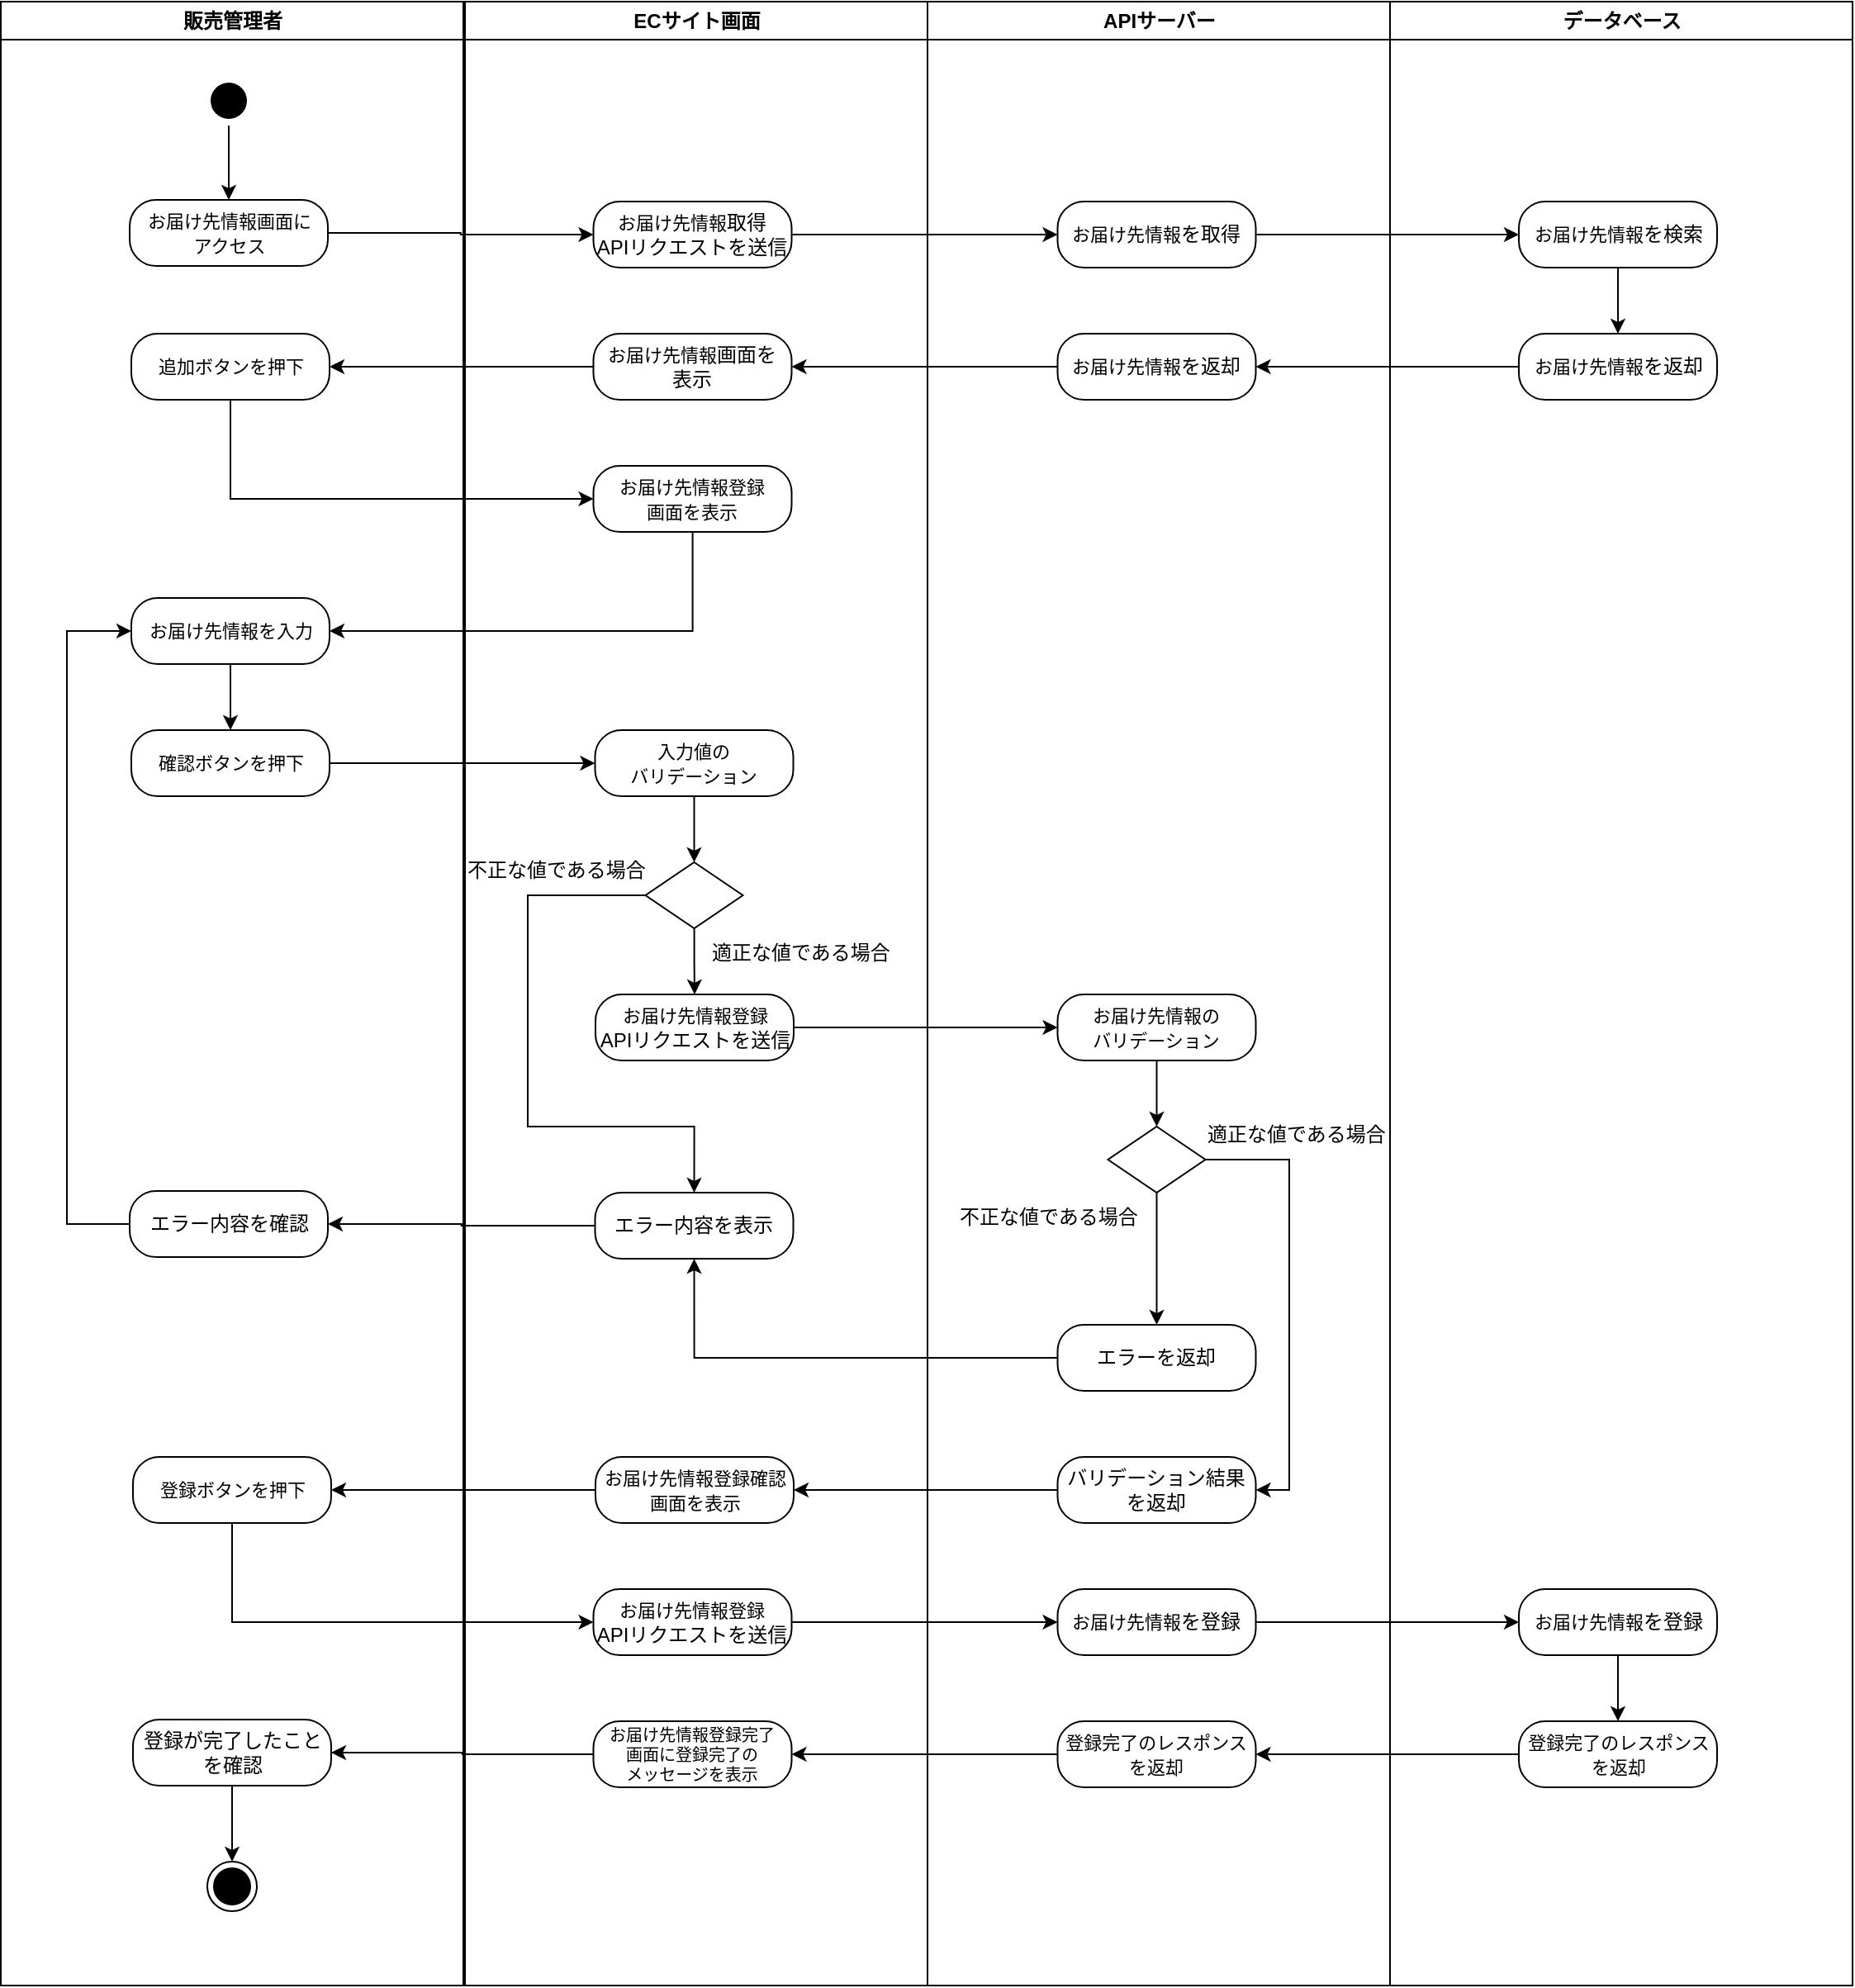 <mxfile version="24.4.4" type="google">
  <diagram name="Page-1" id="e7e014a7-5840-1c2e-5031-d8a46d1fe8dd">
    <mxGraphModel grid="0" page="0" gridSize="10" guides="1" tooltips="1" connect="1" arrows="1" fold="1" pageScale="1" pageWidth="1169" pageHeight="826" background="none" math="0" shadow="0">
      <root>
        <mxCell id="0" />
        <mxCell id="1" parent="0" />
        <mxCell id="2" value="販売管理者" style="swimlane;whiteSpace=wrap" vertex="1" parent="1">
          <mxGeometry x="160.5" y="39" width="280" height="1201" as="geometry" />
        </mxCell>
        <mxCell id="jm9fpF-__gH5ew6w-gA--67" style="edgeStyle=orthogonalEdgeStyle;rounded=0;orthogonalLoop=1;jettySize=auto;html=1;entryX=0.5;entryY=0;entryDx=0;entryDy=0;" edge="1" parent="2" source="5" target="jm9fpF-__gH5ew6w-gA--20">
          <mxGeometry relative="1" as="geometry" />
        </mxCell>
        <mxCell id="5" value="" style="ellipse;shape=startState;fillColor=#000000;strokeColor=none;" vertex="1" parent="2">
          <mxGeometry x="123" y="45" width="30" height="30" as="geometry" />
        </mxCell>
        <mxCell id="jm9fpF-__gH5ew6w-gA--20" value="&lt;font style=&quot;font-size: 11px;&quot;&gt;お届け先情報画面に&lt;/font&gt;&lt;div&gt;&lt;font style=&quot;font-size: 11px;&quot;&gt;アクセス&lt;/font&gt;&lt;/div&gt;" style="rounded=1;whiteSpace=wrap;html=1;arcSize=40;" vertex="1" parent="2">
          <mxGeometry x="78" y="120" width="120" height="40" as="geometry" />
        </mxCell>
        <mxCell id="jm9fpF-__gH5ew6w-gA--23" value="&lt;span style=&quot;font-size: 11px;&quot;&gt;追加ボタンを押下&lt;/span&gt;" style="rounded=1;whiteSpace=wrap;html=1;arcSize=40;" vertex="1" parent="2">
          <mxGeometry x="79" y="201" width="120" height="40" as="geometry" />
        </mxCell>
        <mxCell id="3cqifMoIhlbB1kRxvU-v-34" style="edgeStyle=orthogonalEdgeStyle;rounded=0;orthogonalLoop=1;jettySize=auto;html=1;entryX=0;entryY=0.5;entryDx=0;entryDy=0;" edge="1" parent="2" source="jm9fpF-__gH5ew6w-gA--41" target="3cqifMoIhlbB1kRxvU-v-18">
          <mxGeometry relative="1" as="geometry">
            <Array as="points">
              <mxPoint x="40" y="740" />
              <mxPoint x="40" y="381" />
            </Array>
          </mxGeometry>
        </mxCell>
        <mxCell id="jm9fpF-__gH5ew6w-gA--41" value="&lt;font style=&quot;font-size: 12px;&quot;&gt;エラー内容を確認&lt;/font&gt;" style="rounded=1;whiteSpace=wrap;html=1;arcSize=40;" vertex="1" parent="2">
          <mxGeometry x="78" y="720" width="120" height="40" as="geometry" />
        </mxCell>
        <mxCell id="jm9fpF-__gH5ew6w-gA--69" style="edgeStyle=orthogonalEdgeStyle;rounded=0;orthogonalLoop=1;jettySize=auto;html=1;entryX=0.5;entryY=0;entryDx=0;entryDy=0;" edge="1" parent="2" source="jm9fpF-__gH5ew6w-gA--65" target="jm9fpF-__gH5ew6w-gA--68">
          <mxGeometry relative="1" as="geometry" />
        </mxCell>
        <mxCell id="jm9fpF-__gH5ew6w-gA--65" value="登録が完了したことを確認" style="rounded=1;whiteSpace=wrap;html=1;arcSize=40;" vertex="1" parent="2">
          <mxGeometry x="80" y="1040" width="120" height="40" as="geometry" />
        </mxCell>
        <mxCell id="jm9fpF-__gH5ew6w-gA--68" value="" style="ellipse;html=1;shape=endState;fillColor=#000000;strokeColor=default;" vertex="1" parent="2">
          <mxGeometry x="125" y="1126" width="30" height="30" as="geometry" />
        </mxCell>
        <mxCell id="3cqifMoIhlbB1kRxvU-v-32" style="edgeStyle=orthogonalEdgeStyle;rounded=0;orthogonalLoop=1;jettySize=auto;html=1;entryX=0.5;entryY=0;entryDx=0;entryDy=0;" edge="1" parent="2" source="3cqifMoIhlbB1kRxvU-v-18" target="3cqifMoIhlbB1kRxvU-v-20">
          <mxGeometry relative="1" as="geometry" />
        </mxCell>
        <mxCell id="3cqifMoIhlbB1kRxvU-v-18" value="&lt;span style=&quot;font-size: 11px;&quot;&gt;お届け先情報を入力&lt;/span&gt;" style="rounded=1;whiteSpace=wrap;html=1;arcSize=40;" vertex="1" parent="2">
          <mxGeometry x="79" y="361" width="120" height="40" as="geometry" />
        </mxCell>
        <mxCell id="3cqifMoIhlbB1kRxvU-v-20" value="&lt;span style=&quot;font-size: 11px;&quot;&gt;確認ボタンを押下&lt;/span&gt;" style="rounded=1;whiteSpace=wrap;html=1;arcSize=40;" vertex="1" parent="2">
          <mxGeometry x="79" y="441" width="120" height="40" as="geometry" />
        </mxCell>
        <mxCell id="3cqifMoIhlbB1kRxvU-v-24" value="&lt;span style=&quot;font-size: 11px;&quot;&gt;登録ボタンを押下&lt;/span&gt;" style="rounded=1;whiteSpace=wrap;html=1;arcSize=40;" vertex="1" parent="2">
          <mxGeometry x="80" y="881" width="120" height="40" as="geometry" />
        </mxCell>
        <mxCell id="3" value="ECサイト画面" style="swimlane;whiteSpace=wrap;startSize=23;" vertex="1" parent="1">
          <mxGeometry x="441.5" y="39" width="280" height="1201" as="geometry" />
        </mxCell>
        <mxCell id="jm9fpF-__gH5ew6w-gA--21" value="&lt;div&gt;&lt;span style=&quot;font-size: 11px; background-color: initial;&quot;&gt;お届け先情報&lt;/span&gt;取得&lt;/div&gt;APIリクエストを送信" style="rounded=1;whiteSpace=wrap;html=1;arcSize=40;" vertex="1" parent="3">
          <mxGeometry x="77.75" y="121" width="120" height="40" as="geometry" />
        </mxCell>
        <mxCell id="jm9fpF-__gH5ew6w-gA--26" value="&lt;span style=&quot;font-size: 11px;&quot;&gt;お届け先情報登録&lt;/span&gt;&lt;div&gt;&lt;span style=&quot;font-size: 11px;&quot;&gt;画面を&lt;/span&gt;&lt;span style=&quot;font-size: 11px; background-color: initial;&quot;&gt;表示&lt;/span&gt;&lt;/div&gt;" style="rounded=1;whiteSpace=wrap;html=1;arcSize=40;" vertex="1" parent="3">
          <mxGeometry x="77.75" y="281" width="120" height="40" as="geometry" />
        </mxCell>
        <mxCell id="jm9fpF-__gH5ew6w-gA--35" style="edgeStyle=orthogonalEdgeStyle;rounded=0;orthogonalLoop=1;jettySize=auto;html=1;entryX=0.5;entryY=0;entryDx=0;entryDy=0;" edge="1" parent="3" source="jm9fpF-__gH5ew6w-gA--31" target="jm9fpF-__gH5ew6w-gA--32">
          <mxGeometry relative="1" as="geometry" />
        </mxCell>
        <mxCell id="jm9fpF-__gH5ew6w-gA--31" value="&lt;span style=&quot;font-size: 11px;&quot;&gt;入力値の&lt;/span&gt;&lt;div&gt;&lt;span style=&quot;font-size: 11px;&quot;&gt;バリデーション&lt;/span&gt;&lt;/div&gt;" style="rounded=1;whiteSpace=wrap;html=1;arcSize=40;" vertex="1" parent="3">
          <mxGeometry x="78.75" y="441" width="120" height="40" as="geometry" />
        </mxCell>
        <mxCell id="5-VuOnmddn5Kc5zJFQEK-48" style="edgeStyle=orthogonalEdgeStyle;rounded=0;orthogonalLoop=1;jettySize=auto;html=1;entryX=0.5;entryY=0;entryDx=0;entryDy=0;exitX=0;exitY=0.5;exitDx=0;exitDy=0;" edge="1" parent="3" source="jm9fpF-__gH5ew6w-gA--32" target="jm9fpF-__gH5ew6w-gA--40">
          <mxGeometry relative="1" as="geometry">
            <Array as="points">
              <mxPoint x="38" y="541" />
              <mxPoint x="38" y="681" />
              <mxPoint x="139" y="681" />
            </Array>
          </mxGeometry>
        </mxCell>
        <mxCell id="5-VuOnmddn5Kc5zJFQEK-49" style="edgeStyle=orthogonalEdgeStyle;rounded=0;orthogonalLoop=1;jettySize=auto;html=1;entryX=0.5;entryY=0;entryDx=0;entryDy=0;" edge="1" parent="3" source="jm9fpF-__gH5ew6w-gA--32" target="5-VuOnmddn5Kc5zJFQEK-44">
          <mxGeometry relative="1" as="geometry" />
        </mxCell>
        <mxCell id="jm9fpF-__gH5ew6w-gA--32" value="" style="rhombus;whiteSpace=wrap;html=1;" vertex="1" parent="3">
          <mxGeometry x="109.25" y="521" width="59" height="40" as="geometry" />
        </mxCell>
        <mxCell id="jm9fpF-__gH5ew6w-gA--36" value="適正な値である場合" style="text;html=1;align=center;verticalAlign=middle;whiteSpace=wrap;rounded=0;" vertex="1" parent="3">
          <mxGeometry x="148.5" y="561" width="110" height="30" as="geometry" />
        </mxCell>
        <mxCell id="jm9fpF-__gH5ew6w-gA--37" value="不正な値である場合" style="text;html=1;align=center;verticalAlign=middle;whiteSpace=wrap;rounded=0;" vertex="1" parent="3">
          <mxGeometry y="511" width="110" height="30" as="geometry" />
        </mxCell>
        <mxCell id="jm9fpF-__gH5ew6w-gA--40" value="&lt;font style=&quot;font-size: 12px;&quot;&gt;エラー内容を表示&lt;/font&gt;" style="rounded=1;whiteSpace=wrap;html=1;arcSize=40;" vertex="1" parent="3">
          <mxGeometry x="78.75" y="721" width="120" height="40" as="geometry" />
        </mxCell>
        <mxCell id="jm9fpF-__gH5ew6w-gA--64" value="&lt;font style=&quot;font-size: 10px;&quot;&gt;&lt;font style=&quot;font-size: 10px;&quot;&gt;お届け先情報登録完了&lt;/font&gt;&lt;/font&gt;&lt;div&gt;&lt;font style=&quot;font-size: 10px;&quot;&gt;&lt;font style=&quot;font-size: 10px;&quot;&gt;画面に登録&lt;/font&gt;&lt;span style=&quot;background-color: initial; font-size: 10px;&quot;&gt;完了の&lt;/span&gt;&lt;/font&gt;&lt;div style=&quot;font-size: 10px;&quot;&gt;&lt;font style=&quot;font-size: 10px;&quot;&gt;メッセージを表示&lt;/font&gt;&lt;/div&gt;&lt;/div&gt;" style="rounded=1;whiteSpace=wrap;html=1;arcSize=40;fontSize=10;" vertex="1" parent="3">
          <mxGeometry x="77.75" y="1041" width="120" height="40" as="geometry" />
        </mxCell>
        <mxCell id="5-VuOnmddn5Kc5zJFQEK-44" value="&lt;div&gt;&lt;font style=&quot;font-size: 12px;&quot;&gt;&lt;span style=&quot;font-size: 11px; background-color: initial;&quot;&gt;お届け先情報登録&lt;/span&gt;&lt;/font&gt;&lt;/div&gt;&lt;font style=&quot;font-size: 12px;&quot;&gt;APIリクエストを送信&lt;/font&gt;" style="rounded=1;whiteSpace=wrap;html=1;arcSize=40;" vertex="1" parent="3">
          <mxGeometry x="79" y="601" width="120" height="40" as="geometry" />
        </mxCell>
        <mxCell id="3cqifMoIhlbB1kRxvU-v-12" value="&lt;div&gt;&lt;span style=&quot;font-size: 11px; background-color: initial;&quot;&gt;お届け先情報&lt;/span&gt;画面を&lt;/div&gt;&lt;div&gt;表示&lt;/div&gt;" style="rounded=1;whiteSpace=wrap;html=1;arcSize=40;" vertex="1" parent="3">
          <mxGeometry x="77.75" y="201" width="120" height="40" as="geometry" />
        </mxCell>
        <mxCell id="3cqifMoIhlbB1kRxvU-v-22" value="&lt;span style=&quot;font-size: 11px;&quot;&gt;お届け先情報登録&lt;/span&gt;&lt;span style=&quot;font-size: 11px;&quot;&gt;確認&lt;/span&gt;&lt;div&gt;&lt;span style=&quot;font-size: 11px;&quot;&gt;画面を&lt;/span&gt;&lt;span style=&quot;font-size: 11px; background-color: initial;&quot;&gt;表示&lt;/span&gt;&lt;/div&gt;" style="rounded=1;whiteSpace=wrap;html=1;arcSize=40;" vertex="1" parent="3">
          <mxGeometry x="79" y="881" width="120" height="40" as="geometry" />
        </mxCell>
        <mxCell id="3cqifMoIhlbB1kRxvU-v-25" value="&lt;div&gt;&lt;font style=&quot;font-size: 12px;&quot;&gt;&lt;span style=&quot;font-size: 11px; background-color: initial;&quot;&gt;お届け先情報登録&lt;/span&gt;&lt;/font&gt;&lt;/div&gt;&lt;font style=&quot;font-size: 12px;&quot;&gt;APIリクエストを送信&lt;/font&gt;" style="rounded=1;whiteSpace=wrap;html=1;arcSize=40;" vertex="1" parent="3">
          <mxGeometry x="77.75" y="961" width="120" height="40" as="geometry" />
        </mxCell>
        <mxCell id="jm9fpF-__gH5ew6w-gA--10" value="APIサーバー" style="swimlane;whiteSpace=wrap;startSize=23;" vertex="1" parent="1">
          <mxGeometry x="721.5" y="39" width="280" height="1201" as="geometry" />
        </mxCell>
        <mxCell id="jm9fpF-__gH5ew6w-gA--48" style="edgeStyle=orthogonalEdgeStyle;rounded=0;orthogonalLoop=1;jettySize=auto;html=1;entryX=0.5;entryY=0;entryDx=0;entryDy=0;" edge="1" parent="jm9fpF-__gH5ew6w-gA--10" source="jm9fpF-__gH5ew6w-gA--45" target="jm9fpF-__gH5ew6w-gA--47">
          <mxGeometry relative="1" as="geometry" />
        </mxCell>
        <mxCell id="jm9fpF-__gH5ew6w-gA--45" value="&lt;span style=&quot;font-size: 11px;&quot;&gt;お届け先情報&lt;/span&gt;&lt;span style=&quot;font-size: 11px;&quot;&gt;の&lt;/span&gt;&lt;div&gt;&lt;span style=&quot;font-size: 11px;&quot;&gt;バリデーション&lt;/span&gt;&lt;/div&gt;" style="rounded=1;whiteSpace=wrap;html=1;arcSize=40;" vertex="1" parent="jm9fpF-__gH5ew6w-gA--10">
          <mxGeometry x="78.75" y="601" width="120" height="40" as="geometry" />
        </mxCell>
        <mxCell id="jm9fpF-__gH5ew6w-gA--51" style="edgeStyle=orthogonalEdgeStyle;rounded=0;orthogonalLoop=1;jettySize=auto;html=1;entryX=0.5;entryY=0;entryDx=0;entryDy=0;" edge="1" parent="jm9fpF-__gH5ew6w-gA--10" source="jm9fpF-__gH5ew6w-gA--47" target="jm9fpF-__gH5ew6w-gA--49">
          <mxGeometry relative="1" as="geometry" />
        </mxCell>
        <mxCell id="3cqifMoIhlbB1kRxvU-v-21" style="edgeStyle=orthogonalEdgeStyle;rounded=0;orthogonalLoop=1;jettySize=auto;html=1;entryX=1;entryY=0.5;entryDx=0;entryDy=0;" edge="1" parent="jm9fpF-__gH5ew6w-gA--10" source="jm9fpF-__gH5ew6w-gA--47" target="jm9fpF-__gH5ew6w-gA--50">
          <mxGeometry relative="1" as="geometry">
            <Array as="points">
              <mxPoint x="219" y="701" />
              <mxPoint x="219" y="901" />
            </Array>
          </mxGeometry>
        </mxCell>
        <mxCell id="jm9fpF-__gH5ew6w-gA--47" value="" style="rhombus;whiteSpace=wrap;html=1;" vertex="1" parent="jm9fpF-__gH5ew6w-gA--10">
          <mxGeometry x="109.25" y="681" width="59" height="40" as="geometry" />
        </mxCell>
        <mxCell id="jm9fpF-__gH5ew6w-gA--49" value="&lt;font style=&quot;font-size: 12px;&quot;&gt;エラーを返却&lt;/font&gt;" style="rounded=1;whiteSpace=wrap;html=1;arcSize=40;" vertex="1" parent="jm9fpF-__gH5ew6w-gA--10">
          <mxGeometry x="78.75" y="801" width="120" height="40" as="geometry" />
        </mxCell>
        <mxCell id="jm9fpF-__gH5ew6w-gA--50" value="&lt;font style=&quot;font-size: 12px;&quot;&gt;バリデーション結果を返却&lt;/font&gt;" style="rounded=1;whiteSpace=wrap;html=1;arcSize=40;" vertex="1" parent="jm9fpF-__gH5ew6w-gA--10">
          <mxGeometry x="78.75" y="881" width="120" height="40" as="geometry" />
        </mxCell>
        <mxCell id="jm9fpF-__gH5ew6w-gA--54" value="適正な値である場合" style="text;html=1;align=center;verticalAlign=middle;whiteSpace=wrap;rounded=0;" vertex="1" parent="jm9fpF-__gH5ew6w-gA--10">
          <mxGeometry x="168.25" y="671" width="110" height="30" as="geometry" />
        </mxCell>
        <mxCell id="jm9fpF-__gH5ew6w-gA--55" value="不正な値である場合" style="text;html=1;align=center;verticalAlign=middle;whiteSpace=wrap;rounded=0;" vertex="1" parent="jm9fpF-__gH5ew6w-gA--10">
          <mxGeometry x="18.5" y="721" width="110" height="30" as="geometry" />
        </mxCell>
        <mxCell id="jm9fpF-__gH5ew6w-gA--59" value="&lt;span style=&quot;font-size: 11px;&quot;&gt;登録完了のレスポンス&lt;/span&gt;&lt;div&gt;&lt;span style=&quot;font-size: 11px;&quot;&gt;を返却&lt;/span&gt;&lt;/div&gt;" style="rounded=1;whiteSpace=wrap;html=1;arcSize=40;" vertex="1" parent="jm9fpF-__gH5ew6w-gA--10">
          <mxGeometry x="78.75" y="1041" width="120" height="40" as="geometry" />
        </mxCell>
        <mxCell id="3cqifMoIhlbB1kRxvU-v-6" value="&lt;div&gt;&lt;span style=&quot;font-size: 11px; background-color: initial;&quot;&gt;お届け先情報&lt;/span&gt;を取得&lt;/div&gt;" style="rounded=1;whiteSpace=wrap;html=1;arcSize=40;" vertex="1" parent="jm9fpF-__gH5ew6w-gA--10">
          <mxGeometry x="78.75" y="121" width="120" height="40" as="geometry" />
        </mxCell>
        <mxCell id="3cqifMoIhlbB1kRxvU-v-11" value="&lt;div&gt;&lt;span style=&quot;font-size: 11px; background-color: initial;&quot;&gt;お届け先情報&lt;/span&gt;を返却&lt;/div&gt;" style="rounded=1;whiteSpace=wrap;html=1;arcSize=40;" vertex="1" parent="jm9fpF-__gH5ew6w-gA--10">
          <mxGeometry x="78.75" y="201" width="120" height="40" as="geometry" />
        </mxCell>
        <mxCell id="3cqifMoIhlbB1kRxvU-v-26" value="&lt;font style=&quot;font-size: 12px;&quot;&gt;&lt;span style=&quot;font-size: 11px;&quot;&gt;お届け先情報&lt;/span&gt;を登録&lt;/font&gt;" style="rounded=1;whiteSpace=wrap;html=1;arcSize=40;" vertex="1" parent="jm9fpF-__gH5ew6w-gA--10">
          <mxGeometry x="78.75" y="961" width="120" height="40" as="geometry" />
        </mxCell>
        <mxCell id="jm9fpF-__gH5ew6w-gA--15" value="データベース" style="swimlane;whiteSpace=wrap;startSize=23;" vertex="1" parent="1">
          <mxGeometry x="1001.5" y="39" width="280" height="1201" as="geometry" />
        </mxCell>
        <mxCell id="5-VuOnmddn5Kc5zJFQEK-53" style="edgeStyle=orthogonalEdgeStyle;rounded=0;orthogonalLoop=1;jettySize=auto;html=1;entryX=0.5;entryY=0;entryDx=0;entryDy=0;" edge="1" parent="jm9fpF-__gH5ew6w-gA--15" source="jm9fpF-__gH5ew6w-gA--19" target="5-VuOnmddn5Kc5zJFQEK-52">
          <mxGeometry relative="1" as="geometry" />
        </mxCell>
        <mxCell id="jm9fpF-__gH5ew6w-gA--19" value="&lt;font style=&quot;font-size: 12px;&quot;&gt;&lt;span style=&quot;font-size: 11px;&quot;&gt;お届け先情報&lt;/span&gt;を登録&lt;/font&gt;" style="rounded=1;whiteSpace=wrap;html=1;arcSize=40;" vertex="1" parent="jm9fpF-__gH5ew6w-gA--15">
          <mxGeometry x="78" y="961" width="120" height="40" as="geometry" />
        </mxCell>
        <mxCell id="5-VuOnmddn5Kc5zJFQEK-52" value="&lt;span style=&quot;font-size: 11px;&quot;&gt;登録完了のレスポンス&lt;/span&gt;&lt;div&gt;&lt;span style=&quot;font-size: 11px;&quot;&gt;を返却&lt;/span&gt;&lt;/div&gt;" style="rounded=1;whiteSpace=wrap;html=1;arcSize=40;" vertex="1" parent="jm9fpF-__gH5ew6w-gA--15">
          <mxGeometry x="78" y="1041" width="120" height="40" as="geometry" />
        </mxCell>
        <mxCell id="3cqifMoIhlbB1kRxvU-v-13" style="edgeStyle=orthogonalEdgeStyle;rounded=0;orthogonalLoop=1;jettySize=auto;html=1;entryX=0.5;entryY=0;entryDx=0;entryDy=0;" edge="1" parent="jm9fpF-__gH5ew6w-gA--15" source="3cqifMoIhlbB1kRxvU-v-7" target="3cqifMoIhlbB1kRxvU-v-10">
          <mxGeometry relative="1" as="geometry" />
        </mxCell>
        <mxCell id="3cqifMoIhlbB1kRxvU-v-7" value="&lt;div&gt;&lt;span style=&quot;font-size: 11px; background-color: initial;&quot;&gt;お届け先情報&lt;/span&gt;を検索&lt;/div&gt;" style="rounded=1;whiteSpace=wrap;html=1;arcSize=40;" vertex="1" parent="jm9fpF-__gH5ew6w-gA--15">
          <mxGeometry x="78" y="121" width="120" height="40" as="geometry" />
        </mxCell>
        <mxCell id="3cqifMoIhlbB1kRxvU-v-10" value="&lt;div&gt;&lt;span style=&quot;font-size: 11px; background-color: initial;&quot;&gt;お届け先情報&lt;/span&gt;を返却&lt;/div&gt;" style="rounded=1;whiteSpace=wrap;html=1;arcSize=40;" vertex="1" parent="jm9fpF-__gH5ew6w-gA--15">
          <mxGeometry x="78" y="201" width="120" height="40" as="geometry" />
        </mxCell>
        <mxCell id="jm9fpF-__gH5ew6w-gA--24" style="edgeStyle=orthogonalEdgeStyle;rounded=0;orthogonalLoop=1;jettySize=auto;html=1;entryX=0;entryY=0.5;entryDx=0;entryDy=0;" edge="1" parent="1" source="jm9fpF-__gH5ew6w-gA--20" target="jm9fpF-__gH5ew6w-gA--21">
          <mxGeometry relative="1" as="geometry" />
        </mxCell>
        <mxCell id="jm9fpF-__gH5ew6w-gA--43" style="edgeStyle=orthogonalEdgeStyle;rounded=0;orthogonalLoop=1;jettySize=auto;html=1;entryX=1;entryY=0.5;entryDx=0;entryDy=0;" edge="1" parent="1" source="jm9fpF-__gH5ew6w-gA--40" target="jm9fpF-__gH5ew6w-gA--41">
          <mxGeometry relative="1" as="geometry" />
        </mxCell>
        <mxCell id="jm9fpF-__gH5ew6w-gA--66" style="edgeStyle=orthogonalEdgeStyle;rounded=0;orthogonalLoop=1;jettySize=auto;html=1;entryX=1;entryY=0.5;entryDx=0;entryDy=0;" edge="1" parent="1" source="jm9fpF-__gH5ew6w-gA--64" target="jm9fpF-__gH5ew6w-gA--65">
          <mxGeometry relative="1" as="geometry" />
        </mxCell>
        <mxCell id="5-VuOnmddn5Kc5zJFQEK-45" style="edgeStyle=orthogonalEdgeStyle;rounded=0;orthogonalLoop=1;jettySize=auto;html=1;entryX=1;entryY=0.5;entryDx=0;entryDy=0;" edge="1" parent="1" source="jm9fpF-__gH5ew6w-gA--59" target="jm9fpF-__gH5ew6w-gA--64">
          <mxGeometry relative="1" as="geometry" />
        </mxCell>
        <mxCell id="5-VuOnmddn5Kc5zJFQEK-47" style="edgeStyle=orthogonalEdgeStyle;rounded=0;orthogonalLoop=1;jettySize=auto;html=1;entryX=0;entryY=0.5;entryDx=0;entryDy=0;" edge="1" parent="1" source="5-VuOnmddn5Kc5zJFQEK-44" target="jm9fpF-__gH5ew6w-gA--45">
          <mxGeometry relative="1" as="geometry" />
        </mxCell>
        <mxCell id="5-VuOnmddn5Kc5zJFQEK-50" style="edgeStyle=orthogonalEdgeStyle;rounded=0;orthogonalLoop=1;jettySize=auto;html=1;entryX=0.5;entryY=1;entryDx=0;entryDy=0;" edge="1" parent="1" source="jm9fpF-__gH5ew6w-gA--49" target="jm9fpF-__gH5ew6w-gA--40">
          <mxGeometry relative="1" as="geometry" />
        </mxCell>
        <mxCell id="5-VuOnmddn5Kc5zJFQEK-54" style="edgeStyle=orthogonalEdgeStyle;rounded=0;orthogonalLoop=1;jettySize=auto;html=1;entryX=1;entryY=0.5;entryDx=0;entryDy=0;" edge="1" parent="1" source="5-VuOnmddn5Kc5zJFQEK-52" target="jm9fpF-__gH5ew6w-gA--59">
          <mxGeometry relative="1" as="geometry" />
        </mxCell>
        <mxCell id="3cqifMoIhlbB1kRxvU-v-8" style="edgeStyle=orthogonalEdgeStyle;rounded=0;orthogonalLoop=1;jettySize=auto;html=1;entryX=0;entryY=0.5;entryDx=0;entryDy=0;" edge="1" parent="1" source="jm9fpF-__gH5ew6w-gA--21" target="3cqifMoIhlbB1kRxvU-v-6">
          <mxGeometry relative="1" as="geometry" />
        </mxCell>
        <mxCell id="3cqifMoIhlbB1kRxvU-v-9" style="edgeStyle=orthogonalEdgeStyle;rounded=0;orthogonalLoop=1;jettySize=auto;html=1;entryX=0;entryY=0.5;entryDx=0;entryDy=0;" edge="1" parent="1" source="3cqifMoIhlbB1kRxvU-v-6" target="3cqifMoIhlbB1kRxvU-v-7">
          <mxGeometry relative="1" as="geometry" />
        </mxCell>
        <mxCell id="3cqifMoIhlbB1kRxvU-v-14" style="edgeStyle=orthogonalEdgeStyle;rounded=0;orthogonalLoop=1;jettySize=auto;html=1;entryX=1;entryY=0.5;entryDx=0;entryDy=0;" edge="1" parent="1" source="3cqifMoIhlbB1kRxvU-v-10" target="3cqifMoIhlbB1kRxvU-v-11">
          <mxGeometry relative="1" as="geometry" />
        </mxCell>
        <mxCell id="3cqifMoIhlbB1kRxvU-v-15" style="edgeStyle=orthogonalEdgeStyle;rounded=0;orthogonalLoop=1;jettySize=auto;html=1;entryX=1;entryY=0.5;entryDx=0;entryDy=0;" edge="1" parent="1" source="3cqifMoIhlbB1kRxvU-v-11" target="3cqifMoIhlbB1kRxvU-v-12">
          <mxGeometry relative="1" as="geometry" />
        </mxCell>
        <mxCell id="3cqifMoIhlbB1kRxvU-v-16" style="edgeStyle=orthogonalEdgeStyle;rounded=0;orthogonalLoop=1;jettySize=auto;html=1;entryX=1;entryY=0.5;entryDx=0;entryDy=0;" edge="1" parent="1" source="3cqifMoIhlbB1kRxvU-v-12" target="jm9fpF-__gH5ew6w-gA--23">
          <mxGeometry relative="1" as="geometry" />
        </mxCell>
        <mxCell id="3cqifMoIhlbB1kRxvU-v-17" style="edgeStyle=orthogonalEdgeStyle;rounded=0;orthogonalLoop=1;jettySize=auto;html=1;entryX=0;entryY=0.5;entryDx=0;entryDy=0;" edge="1" parent="1" source="jm9fpF-__gH5ew6w-gA--23" target="jm9fpF-__gH5ew6w-gA--26">
          <mxGeometry relative="1" as="geometry">
            <Array as="points">
              <mxPoint x="299" y="340" />
            </Array>
          </mxGeometry>
        </mxCell>
        <mxCell id="3cqifMoIhlbB1kRxvU-v-19" style="edgeStyle=orthogonalEdgeStyle;rounded=0;orthogonalLoop=1;jettySize=auto;html=1;entryX=1;entryY=0.5;entryDx=0;entryDy=0;" edge="1" parent="1" source="jm9fpF-__gH5ew6w-gA--26" target="3cqifMoIhlbB1kRxvU-v-18">
          <mxGeometry relative="1" as="geometry">
            <Array as="points">
              <mxPoint x="579" y="420" />
            </Array>
          </mxGeometry>
        </mxCell>
        <mxCell id="3cqifMoIhlbB1kRxvU-v-23" style="edgeStyle=orthogonalEdgeStyle;rounded=0;orthogonalLoop=1;jettySize=auto;html=1;entryX=1;entryY=0.5;entryDx=0;entryDy=0;" edge="1" parent="1" source="jm9fpF-__gH5ew6w-gA--50" target="3cqifMoIhlbB1kRxvU-v-22">
          <mxGeometry relative="1" as="geometry" />
        </mxCell>
        <mxCell id="3cqifMoIhlbB1kRxvU-v-27" style="edgeStyle=orthogonalEdgeStyle;rounded=0;orthogonalLoop=1;jettySize=auto;html=1;entryX=1;entryY=0.5;entryDx=0;entryDy=0;" edge="1" parent="1" source="3cqifMoIhlbB1kRxvU-v-22" target="3cqifMoIhlbB1kRxvU-v-24">
          <mxGeometry relative="1" as="geometry" />
        </mxCell>
        <mxCell id="3cqifMoIhlbB1kRxvU-v-29" style="edgeStyle=orthogonalEdgeStyle;rounded=0;orthogonalLoop=1;jettySize=auto;html=1;entryX=0;entryY=0.5;entryDx=0;entryDy=0;" edge="1" parent="1" source="3cqifMoIhlbB1kRxvU-v-24" target="3cqifMoIhlbB1kRxvU-v-25">
          <mxGeometry relative="1" as="geometry">
            <Array as="points">
              <mxPoint x="300" y="1020" />
            </Array>
          </mxGeometry>
        </mxCell>
        <mxCell id="3cqifMoIhlbB1kRxvU-v-30" style="edgeStyle=orthogonalEdgeStyle;rounded=0;orthogonalLoop=1;jettySize=auto;html=1;entryX=0;entryY=0.5;entryDx=0;entryDy=0;" edge="1" parent="1" source="3cqifMoIhlbB1kRxvU-v-25" target="3cqifMoIhlbB1kRxvU-v-26">
          <mxGeometry relative="1" as="geometry" />
        </mxCell>
        <mxCell id="3cqifMoIhlbB1kRxvU-v-31" style="edgeStyle=orthogonalEdgeStyle;rounded=0;orthogonalLoop=1;jettySize=auto;html=1;entryX=0;entryY=0.5;entryDx=0;entryDy=0;" edge="1" parent="1" source="3cqifMoIhlbB1kRxvU-v-26" target="jm9fpF-__gH5ew6w-gA--19">
          <mxGeometry relative="1" as="geometry" />
        </mxCell>
        <mxCell id="3cqifMoIhlbB1kRxvU-v-33" style="edgeStyle=orthogonalEdgeStyle;rounded=0;orthogonalLoop=1;jettySize=auto;html=1;entryX=0;entryY=0.5;entryDx=0;entryDy=0;" edge="1" parent="1" source="3cqifMoIhlbB1kRxvU-v-20" target="jm9fpF-__gH5ew6w-gA--31">
          <mxGeometry relative="1" as="geometry" />
        </mxCell>
      </root>
    </mxGraphModel>
  </diagram>
</mxfile>
